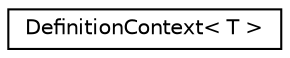 digraph "Graphical Class Hierarchy"
{
 // LATEX_PDF_SIZE
  edge [fontname="Helvetica",fontsize="10",labelfontname="Helvetica",labelfontsize="10"];
  node [fontname="Helvetica",fontsize="10",shape=record];
  rankdir="LR";
  Node0 [label="DefinitionContext\< T \>",height=0.2,width=0.4,color="black", fillcolor="white", style="filled",URL="$classDefinitionContext.html",tooltip=" "];
}
